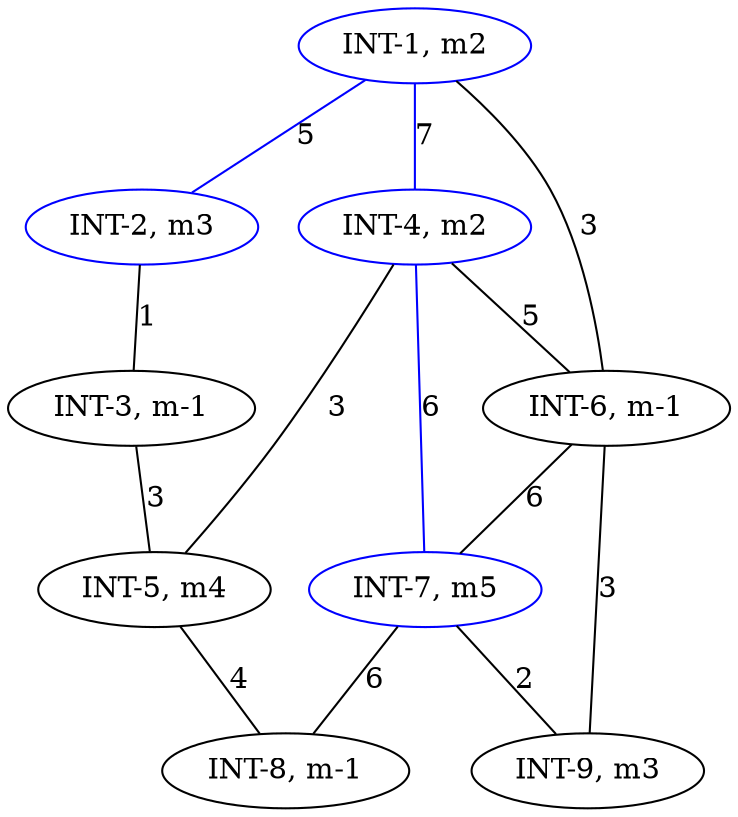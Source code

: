 strict graph G {
  1 [ color="blue" label="INT-1, m2" ];
  2 [ color="blue" label="INT-2, m3" ];
  3 [ color="black" label="INT-3, m-1" ];
  4 [ color="blue" label="INT-4, m2" ];
  5 [ color="black" label="INT-5, m4" ];
  6 [ color="black" label="INT-6, m-1" ];
  7 [ color="blue" label="INT-7, m5" ];
  8 [ color="black" label="INT-8, m-1" ];
  9 [ color="black" label="INT-9, m3" ];
  1 -- 6 [ color="black" label="3" ];
  1 -- 2 [ color="blue" label="5" ];
  1 -- 4 [ color="blue" label="7" ];
  4 -- 7 [ color="blue" label="6" ];
  4 -- 5 [ color="black" label="3" ];
  4 -- 6 [ color="black" label="5" ];
  5 -- 8 [ color="black" label="4" ];
  6 -- 9 [ color="black" label="3" ];
  6 -- 7 [ color="black" label="6" ];
  7 -- 8 [ color="black" label="6" ];
  7 -- 9 [ color="black" label="2" ];
  2 -- 3 [ color="black" label="1" ];
  3 -- 5 [ color="black" label="3" ];
}

